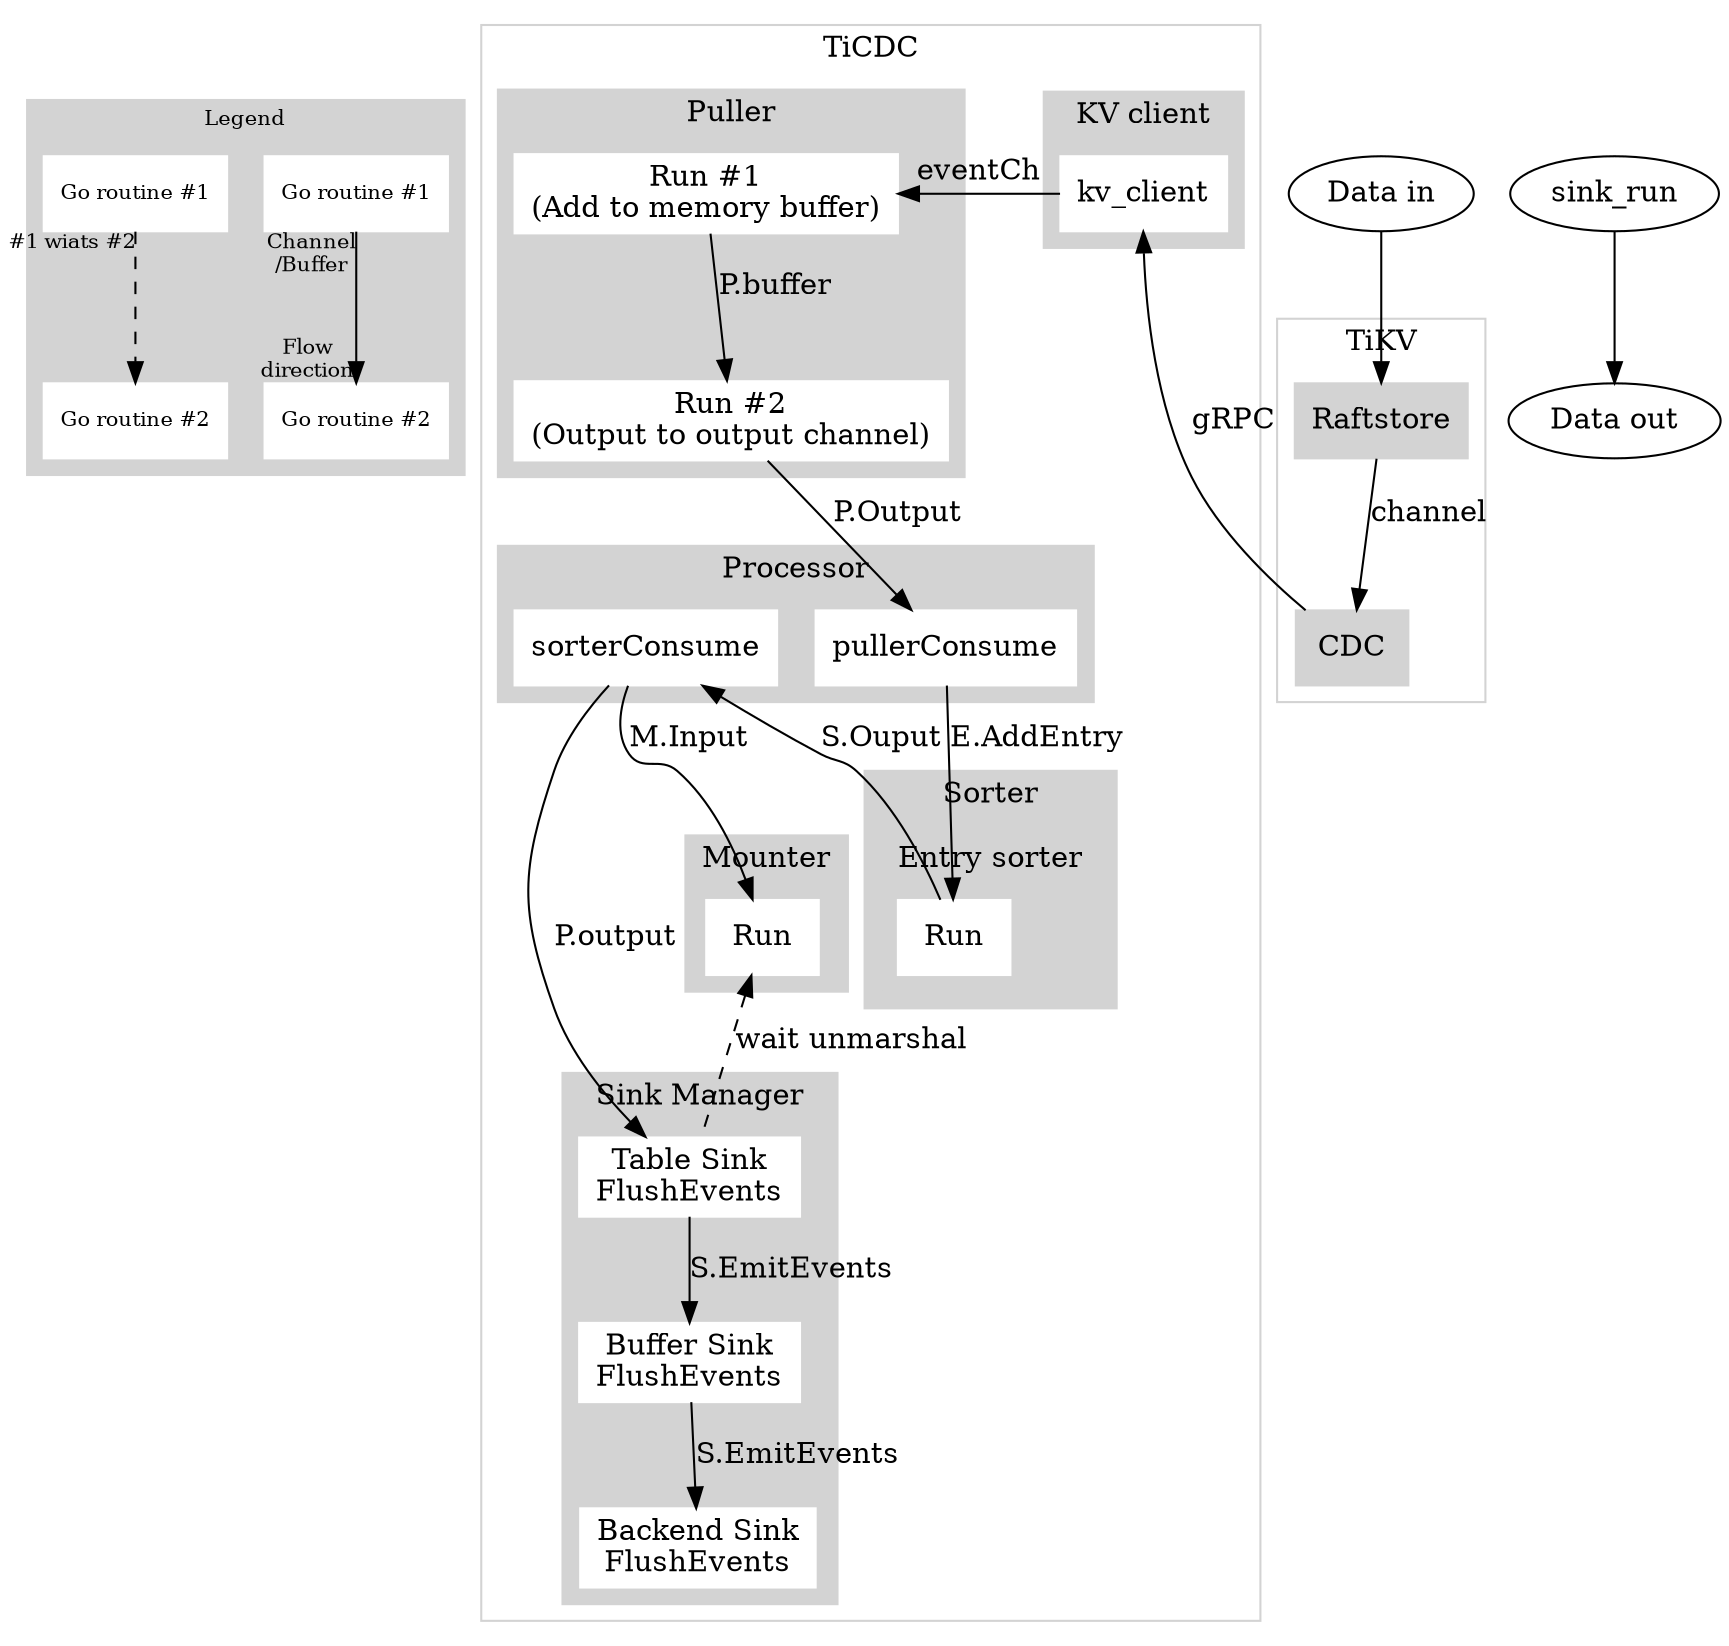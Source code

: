 // The data-flow diagram of TiCDC.
//
// Run `make data-flow-diagram` to generate data-flow.svg
//
// Metrics in TiCDC
// TiKV -> KV client: ticdc_kvclient_pull_event_count | counter
//     puller event chan size: ticdc_puller_event_chan_size | gauge
// KV client -> puller memBuffer: ticdc_puller_kv_event_count | counter
//     puller memBuffer size: ticdc_puller_mem_buffer_size | gauge
// puller memBuffer -> puller outputChan: ticdc_puller_txn_collect_event_count | counter
//     puller outputChan size: ticdc_puller_output_chan_size | gauge
// puller outputCnan -> sorter unsorted
//     sorter unsorted size: ticdc_puller_entry_sorter_unsorted_size | gauge
//     sorter sort duration: ticdc_puller_entry_sorter_sort | duration
//     sorter merge duration: ticdc_puller_entry_sorter_merge | duration
// sorter unsorted -> sorter outputCh: missing
//     sorter outputCh size: ticdc_puller_entry_sorter_output_chan_size | gauge
// sorter outputCh -> Rectifier outputCh: missing
// Rectifier outputCh -> processor outputCh: missing
//                    `-> mounter rawRowChangedChs
//                             mounter unmarshal duration: ticdc_mounter_unmarshal_and_mount | duration
//                             mounter rawRowCHangedChs size: ticdc_mounter_input_chan_size | gauge
// processor outputCh -> sink.EmitRowChangedEvents:
//     processor outputCh size: ticdc_processor_txn_output_chan_size | gague

digraph Dataflow {
    subgraph cluster_legends {
        label = "Legend";
        fontsize = 10;
        color = lightgrey;
        style = filled;

        node [
            style = filled,
            color = white,
            shape = rect,
            fontsize = 10,
            width = 0.5,
            height = 0.5,
        ];

        edge [
            labelfontsize = 10,
        ]

        flow [
            label = "Go routine #1",
        ]
        flow_ [
            label = "Go routine #2",
        ]
        flow -> flow_ [
            headlabel = "Flow\ndirection",
            taillabel = "Channel\n/Buffer",
        ]

        wait [
            label = "Go routine #1",
        ]
        wait_ [
            label = "Go routine #2",
        ]
        wait -> wait_ [
            taillabel = "#1 wiats #2",
            style = "dashed",
        ]
    }

    subgraph cluster_tikv {
        label = "TiKV";
        color = lightgrey;
        node [
            style = filled,
            color = lightgrey,
            shape = rect,
        ];

        Raftstore -> CDC [label = "channel"]
    }

    subgraph cluster_ticdc {
        label = "TiCDC";
        color = lightgrey;
        node [
            style = filled,
            color = white,
            shape = rect,
        ];

        CDC -> kv_client [constraint = false, label = "gRPC"]

        subgraph cluster_kvclient {
            label = "KV client";
            style = filled;

            kv_client
        }

        kv_client -> puller_run_step1 [label = "eventCh", constraint = false]

        subgraph cluster_processor {
            label = "Processor";
            style = filled;

            processor_sorter_consume [label = "sorterConsume"]
            processor_puller_consume [label = "pullerConsume"]

        }
            processor_sorter_consume -> table_sink_run [label = "P.output"]

        subgraph cluster_puller {
            label = "Puller";
            style = filled;

            puller_run_step1 [label = "Run #1\n(Add to memory buffer)"]
            puller_run_step2 [label = "Run #2\n(Output to output channel)"]

            puller_run_step1 -> puller_run_step2 [label = "P.buffer"]
            puller_run_step2 -> processor_puller_consume [label = "P.Output"]
        }

        processor_puller_consume -> sorter_run [label = "E.AddEntry"]

        subgraph cluster_sorter {
            label = "Sorter";
            style = filled;

            subgraph cluster_entry_sorter {
                label = "Entry sorter";

                sorter_run [label = "Run"]
            }

        }

        sorter_run -> processor_sorter_consume [label = "S.Ouput"]
        processor_sorter_consume -> mounter_run [label = "M.Input"]
        mounter_run -> table_sink_run [
            label = "wait unmarshal",
            style = "dashed",
            dir = back,
        ]

        subgraph cluster_mounter {
            label = "Mounter";
            style = filled;

            mounter_run [label = "Run"]
        }

        subgraph cluster_sink {
            label = "Sink Manager";
            style = filled;

            subgraph table_sink {
                label = "Table Sink";

                table_sink_run [label = "Table Sink\nFlushEvents"]
            }

            subgraph buffer_sink {
                label = "Buffer Sink";

                buffer_sink_run [label = "Buffer Sink\nFlushEvents"]
            }

            subgraph backend_sink {
                label = "Backend Sink";

                backend_sink_run [label = "Backend Sink\nFlushEvents"]
            }

            table_sink_run -> buffer_sink_run [label = "S.EmitEvents"]
            buffer_sink_run -> backend_sink_run [label = "S.EmitEvents"]
        }
    }

    data_in [label = "Data in", shape = oval]
    data_in -> Raftstore

    data_out [label = "Data out", shape = oval]
    sink_run -> data_out
}
